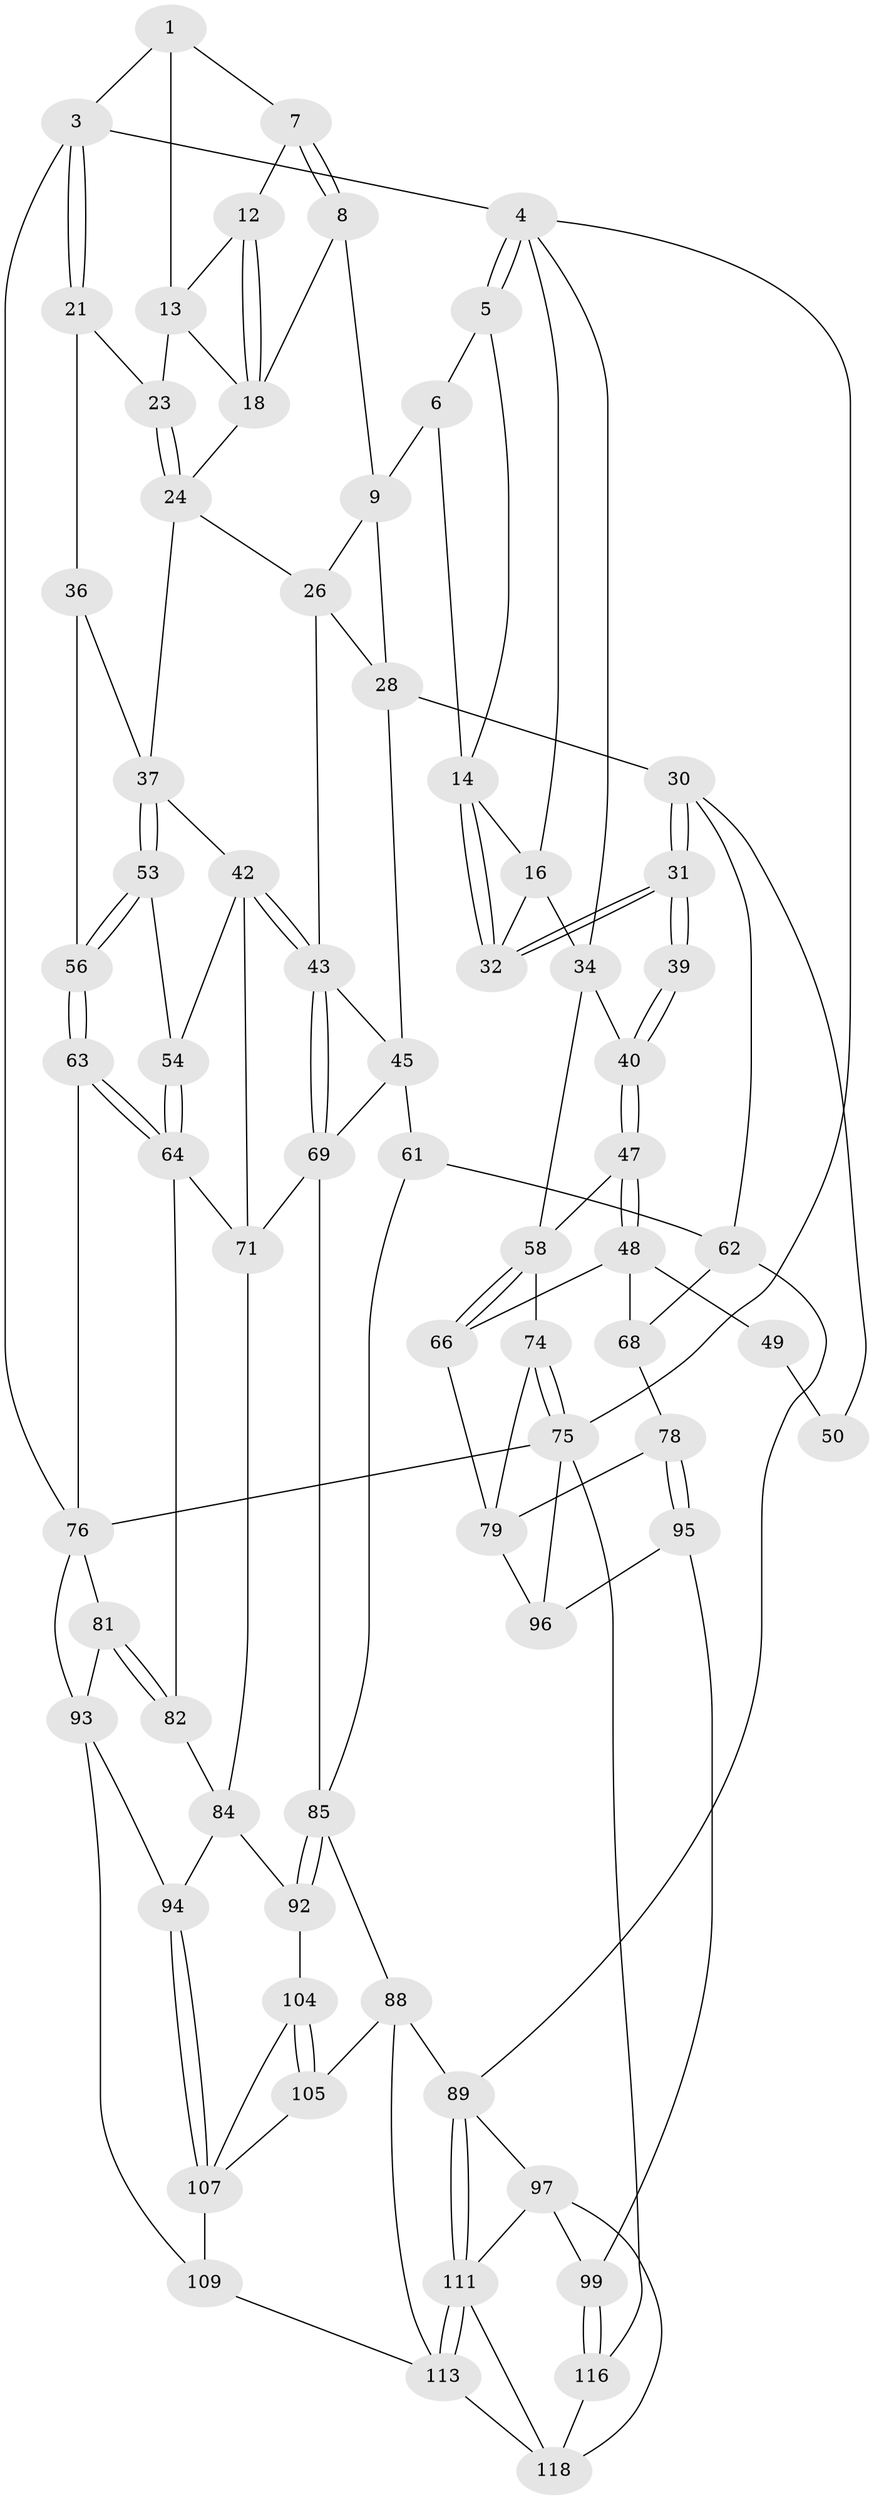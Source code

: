 // original degree distribution, {3: 0.025, 6: 0.275, 4: 0.275, 5: 0.425}
// Generated by graph-tools (version 1.1) at 2025/11/02/27/25 16:11:55]
// undirected, 71 vertices, 153 edges
graph export_dot {
graph [start="1"]
  node [color=gray90,style=filled];
  1 [pos="+0.5618529207533903+0",super="+2"];
  3 [pos="+1+0"];
  4 [pos="+0+0",super="+17"];
  5 [pos="+0.13014123628928803+0"];
  6 [pos="+0.4468402295309518+0",super="+11"];
  7 [pos="+0.5770514256458215+0"];
  8 [pos="+0.5525256320721698+0.10742325211633688"];
  9 [pos="+0.5345160196721256+0.11616818067200049",super="+10"];
  12 [pos="+0.6897488635674338+0.07128087908772565"];
  13 [pos="+0.9223615742427802+0",super="+20"];
  14 [pos="+0.3365176361778703+0.1360873227818001",super="+15"];
  16 [pos="+0.14463897633247835+0.10856400480215386",super="+33"];
  18 [pos="+0.6903039887085871+0.08121463663674756",super="+19"];
  21 [pos="+1+0.026669375301006923",super="+22"];
  23 [pos="+0.8477091461098608+0.1375440821391175"];
  24 [pos="+0.731513558970721+0.21842262963677508",super="+25"];
  26 [pos="+0.667314850095517+0.22274787992285636",super="+27"];
  28 [pos="+0.49868750854843547+0.27246501473136436",super="+29"];
  30 [pos="+0.3499324463939637+0.3317932076436305",super="+51"];
  31 [pos="+0.3031032248736084+0.294179254985647"];
  32 [pos="+0.2919117314549958+0.20180455515781928"];
  34 [pos="+0.035047830814589+0.3106789910578547",super="+35"];
  36 [pos="+0.9028580663880338+0.3083517901188463",super="+46"];
  37 [pos="+0.8582862016561638+0.33498498381884473",super="+38"];
  39 [pos="+0.2116622832805615+0.326948860019362"];
  40 [pos="+0.11200553949299955+0.3341056246014885",super="+41"];
  42 [pos="+0.6876222042339846+0.479422318839164",super="+55"];
  43 [pos="+0.6861290607753221+0.4797920387566233",super="+44"];
  45 [pos="+0.49374851031312994+0.4368327400654013",super="+60"];
  47 [pos="+0.17295234969505827+0.4952602829985324",super="+57"];
  48 [pos="+0.18033923732958326+0.5030015173187729",super="+65"];
  49 [pos="+0.18533936979691287+0.5014823603351143"];
  50 [pos="+0.20890297177072464+0.3980583182012544",super="+52"];
  53 [pos="+0.9036277280339812+0.43709570703709366"];
  54 [pos="+0.8739109807685627+0.48371373678482554"];
  56 [pos="+1+0.4986977384992696"];
  58 [pos="+0.010164153536700315+0.5930430719422047",super="+59"];
  61 [pos="+0.3800871251150692+0.6198254716591548"];
  62 [pos="+0.3561630188128069+0.6344457651030625",super="+67"];
  63 [pos="+1+0.5981623536295689"];
  64 [pos="+0.8868558557973548+0.558770802328983",super="+70"];
  66 [pos="+0.05571300034425822+0.5971426406368457"];
  68 [pos="+0.2722835855984432+0.6943900683165652"];
  69 [pos="+0.6346903690812019+0.6719334541663343",super="+73"];
  71 [pos="+0.8273939658131694+0.627892541631285",super="+72"];
  74 [pos="+0+0.7191994007694377"];
  75 [pos="+0+1",super="+115"];
  76 [pos="+1+1",super="+77"];
  78 [pos="+0.2065304580988976+0.7082100767426188"];
  79 [pos="+0.11874293146013426+0.6470217359075604",super="+80"];
  81 [pos="+1+0.6853642815290973",super="+87"];
  82 [pos="+0.9225349116120185+0.6764340520155837",super="+83"];
  84 [pos="+0.8230370788012105+0.744210914144591",super="+91"];
  85 [pos="+0.6289189965973384+0.7376507978942296",super="+86"];
  88 [pos="+0.5896735080502202+0.7780137260000946",super="+106"];
  89 [pos="+0.44748476732794296+0.8160685391569515",super="+90"];
  92 [pos="+0.7279831960993199+0.8124050863321454",super="+103"];
  93 [pos="+0.916003656446621+0.8070578823197517",super="+102"];
  94 [pos="+0.8574158558361545+0.8339956650428754"];
  95 [pos="+0.0905161671742211+0.8288304434254499",super="+101"];
  96 [pos="+0.05260121667570938+0.8226276810873789",super="+114"];
  97 [pos="+0.31453010958856387+0.852706014309431",super="+98"];
  99 [pos="+0.2088792327083626+0.9060797031337064",super="+100"];
  104 [pos="+0.6762830683442085+0.9363459569297244",super="+108"];
  105 [pos="+0.6749750607573999+0.9381810453695808"];
  107 [pos="+0.8260451789383622+0.8997967949232105",super="+110"];
  109 [pos="+1+1"];
  111 [pos="+0.46622634371203364+0.8970334976447596",super="+112"];
  113 [pos="+0.6083434248595303+0.979203119718799",super="+119"];
  116 [pos="+0.11485071630877106+1",super="+117"];
  118 [pos="+0.3560706818154296+1",super="+120"];
  1 -- 7;
  1 -- 3;
  1 -- 13;
  3 -- 4;
  3 -- 21;
  3 -- 21;
  3 -- 76;
  4 -- 5;
  4 -- 5;
  4 -- 75;
  4 -- 16;
  4 -- 34;
  5 -- 6;
  5 -- 14;
  6 -- 14;
  6 -- 9;
  7 -- 8;
  7 -- 8;
  7 -- 12;
  8 -- 9;
  8 -- 18;
  9 -- 26;
  9 -- 28;
  12 -- 13;
  12 -- 18;
  12 -- 18;
  13 -- 18;
  13 -- 23;
  14 -- 32;
  14 -- 32;
  14 -- 16;
  16 -- 32;
  16 -- 34;
  18 -- 24;
  21 -- 36 [weight=2];
  21 -- 23;
  23 -- 24;
  23 -- 24;
  24 -- 37;
  24 -- 26;
  26 -- 28;
  26 -- 43;
  28 -- 45;
  28 -- 30;
  30 -- 31;
  30 -- 31;
  30 -- 62;
  30 -- 50;
  31 -- 32;
  31 -- 32;
  31 -- 39;
  31 -- 39;
  34 -- 40;
  34 -- 58;
  36 -- 37;
  36 -- 56;
  37 -- 53;
  37 -- 53;
  37 -- 42;
  39 -- 40;
  39 -- 40;
  40 -- 47 [weight=2];
  40 -- 47;
  42 -- 43;
  42 -- 43;
  42 -- 54;
  42 -- 71;
  43 -- 69;
  43 -- 69;
  43 -- 45;
  45 -- 61;
  45 -- 69;
  47 -- 48;
  47 -- 48;
  47 -- 58;
  48 -- 49;
  48 -- 66;
  48 -- 68;
  49 -- 50 [weight=2];
  53 -- 54;
  53 -- 56;
  53 -- 56;
  54 -- 64;
  54 -- 64;
  56 -- 63;
  56 -- 63;
  58 -- 66;
  58 -- 66;
  58 -- 74;
  61 -- 62;
  61 -- 85;
  62 -- 68;
  62 -- 89;
  63 -- 64;
  63 -- 64;
  63 -- 76;
  64 -- 82;
  64 -- 71;
  66 -- 79;
  68 -- 78;
  69 -- 85;
  69 -- 71;
  71 -- 84;
  74 -- 75;
  74 -- 75;
  74 -- 79;
  75 -- 76;
  75 -- 116;
  75 -- 96;
  76 -- 81;
  76 -- 93;
  78 -- 79;
  78 -- 95;
  78 -- 95;
  79 -- 96;
  81 -- 82 [weight=2];
  81 -- 82;
  81 -- 93;
  82 -- 84;
  84 -- 94;
  84 -- 92;
  85 -- 92;
  85 -- 92;
  85 -- 88;
  88 -- 89;
  88 -- 105;
  88 -- 113;
  89 -- 111;
  89 -- 111;
  89 -- 97;
  92 -- 104 [weight=2];
  93 -- 94;
  93 -- 109;
  94 -- 107;
  94 -- 107;
  95 -- 96 [weight=2];
  95 -- 99;
  97 -- 99;
  97 -- 118;
  97 -- 111;
  99 -- 116 [weight=2];
  99 -- 116;
  104 -- 105;
  104 -- 105;
  104 -- 107;
  105 -- 107;
  107 -- 109;
  109 -- 113;
  111 -- 113;
  111 -- 113;
  111 -- 118;
  113 -- 118;
  116 -- 118;
}
